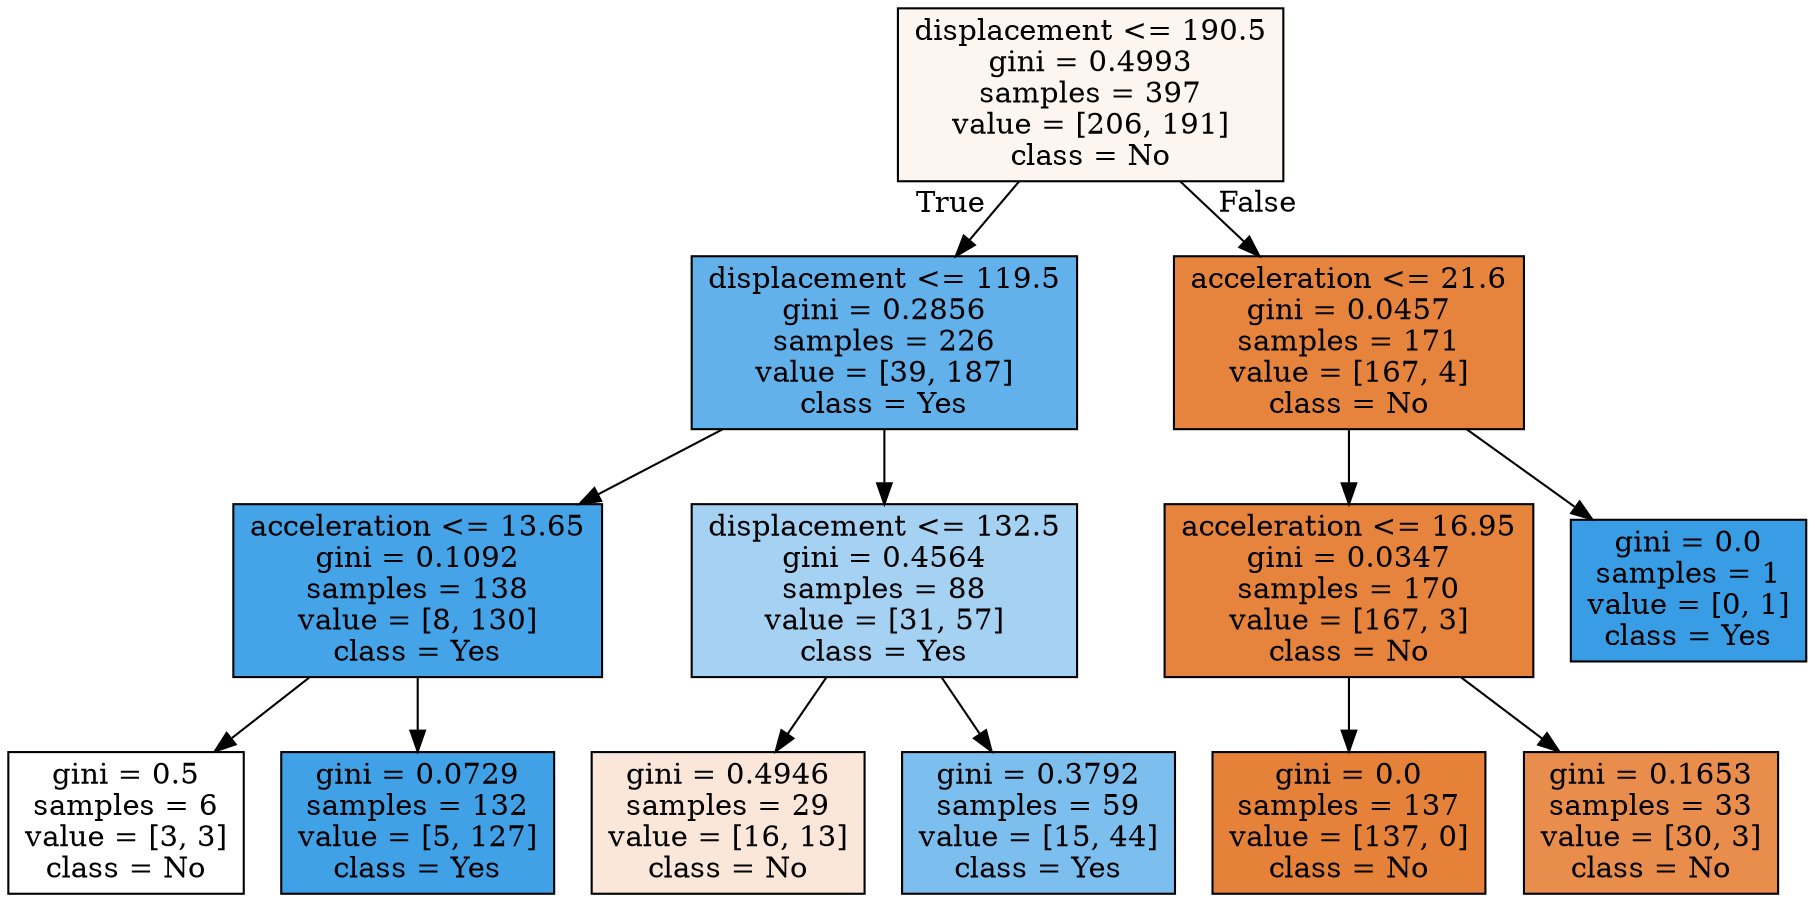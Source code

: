 digraph Tree {
node [shape=box, style="filled", color="black"] ;
0 [label="displacement <= 190.5\ngini = 0.4993\nsamples = 397\nvalue = [206, 191]\nclass = No", fillcolor="#e5813913"] ;
1 [label="displacement <= 119.5\ngini = 0.2856\nsamples = 226\nvalue = [39, 187]\nclass = Yes", fillcolor="#399de5ca"] ;
0 -> 1 [labeldistance=2.5, labelangle=45, headlabel="True"] ;
2 [label="acceleration <= 13.65\ngini = 0.1092\nsamples = 138\nvalue = [8, 130]\nclass = Yes", fillcolor="#399de5ef"] ;
1 -> 2 ;
3 [label="gini = 0.5\nsamples = 6\nvalue = [3, 3]\nclass = No", fillcolor="#e5813900"] ;
2 -> 3 ;
4 [label="gini = 0.0729\nsamples = 132\nvalue = [5, 127]\nclass = Yes", fillcolor="#399de5f5"] ;
2 -> 4 ;
5 [label="displacement <= 132.5\ngini = 0.4564\nsamples = 88\nvalue = [31, 57]\nclass = Yes", fillcolor="#399de574"] ;
1 -> 5 ;
6 [label="gini = 0.4946\nsamples = 29\nvalue = [16, 13]\nclass = No", fillcolor="#e5813930"] ;
5 -> 6 ;
7 [label="gini = 0.3792\nsamples = 59\nvalue = [15, 44]\nclass = Yes", fillcolor="#399de5a8"] ;
5 -> 7 ;
8 [label="acceleration <= 21.6\ngini = 0.0457\nsamples = 171\nvalue = [167, 4]\nclass = No", fillcolor="#e58139f9"] ;
0 -> 8 [labeldistance=2.5, labelangle=-45, headlabel="False"] ;
9 [label="acceleration <= 16.95\ngini = 0.0347\nsamples = 170\nvalue = [167, 3]\nclass = No", fillcolor="#e58139fa"] ;
8 -> 9 ;
10 [label="gini = 0.0\nsamples = 137\nvalue = [137, 0]\nclass = No", fillcolor="#e58139ff"] ;
9 -> 10 ;
11 [label="gini = 0.1653\nsamples = 33\nvalue = [30, 3]\nclass = No", fillcolor="#e58139e6"] ;
9 -> 11 ;
12 [label="gini = 0.0\nsamples = 1\nvalue = [0, 1]\nclass = Yes", fillcolor="#399de5ff"] ;
8 -> 12 ;
}